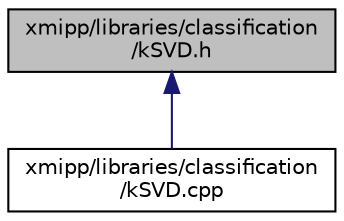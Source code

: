 digraph "xmipp/libraries/classification/kSVD.h"
{
  edge [fontname="Helvetica",fontsize="10",labelfontname="Helvetica",labelfontsize="10"];
  node [fontname="Helvetica",fontsize="10",shape=record];
  Node16 [label="xmipp/libraries/classification\l/kSVD.h",height=0.2,width=0.4,color="black", fillcolor="grey75", style="filled", fontcolor="black"];
  Node16 -> Node17 [dir="back",color="midnightblue",fontsize="10",style="solid",fontname="Helvetica"];
  Node17 [label="xmipp/libraries/classification\l/kSVD.cpp",height=0.2,width=0.4,color="black", fillcolor="white", style="filled",URL="$kSVD_8cpp.html"];
}
